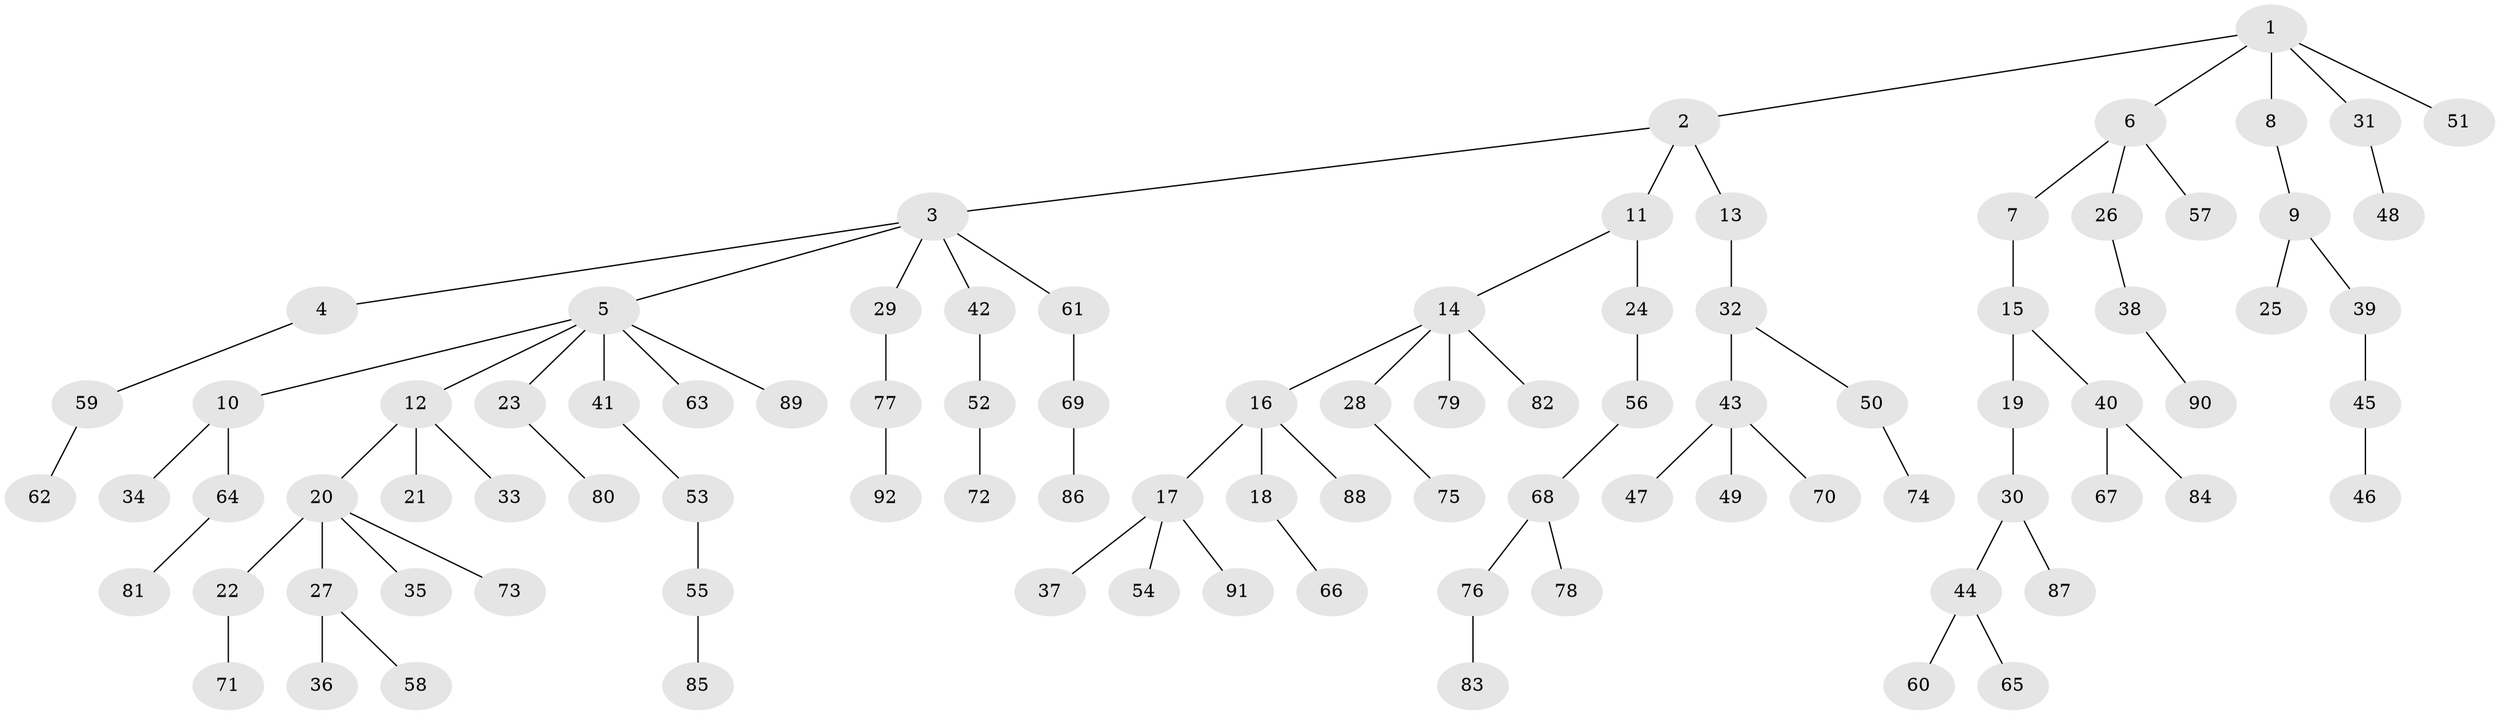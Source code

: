 // coarse degree distribution, {2: 0.2857142857142857, 1: 0.5, 3: 0.10714285714285714, 5: 0.10714285714285714}
// Generated by graph-tools (version 1.1) at 2025/37/03/04/25 23:37:26]
// undirected, 92 vertices, 91 edges
graph export_dot {
  node [color=gray90,style=filled];
  1;
  2;
  3;
  4;
  5;
  6;
  7;
  8;
  9;
  10;
  11;
  12;
  13;
  14;
  15;
  16;
  17;
  18;
  19;
  20;
  21;
  22;
  23;
  24;
  25;
  26;
  27;
  28;
  29;
  30;
  31;
  32;
  33;
  34;
  35;
  36;
  37;
  38;
  39;
  40;
  41;
  42;
  43;
  44;
  45;
  46;
  47;
  48;
  49;
  50;
  51;
  52;
  53;
  54;
  55;
  56;
  57;
  58;
  59;
  60;
  61;
  62;
  63;
  64;
  65;
  66;
  67;
  68;
  69;
  70;
  71;
  72;
  73;
  74;
  75;
  76;
  77;
  78;
  79;
  80;
  81;
  82;
  83;
  84;
  85;
  86;
  87;
  88;
  89;
  90;
  91;
  92;
  1 -- 2;
  1 -- 6;
  1 -- 8;
  1 -- 31;
  1 -- 51;
  2 -- 3;
  2 -- 11;
  2 -- 13;
  3 -- 4;
  3 -- 5;
  3 -- 29;
  3 -- 42;
  3 -- 61;
  4 -- 59;
  5 -- 10;
  5 -- 12;
  5 -- 23;
  5 -- 41;
  5 -- 63;
  5 -- 89;
  6 -- 7;
  6 -- 26;
  6 -- 57;
  7 -- 15;
  8 -- 9;
  9 -- 25;
  9 -- 39;
  10 -- 34;
  10 -- 64;
  11 -- 14;
  11 -- 24;
  12 -- 20;
  12 -- 21;
  12 -- 33;
  13 -- 32;
  14 -- 16;
  14 -- 28;
  14 -- 79;
  14 -- 82;
  15 -- 19;
  15 -- 40;
  16 -- 17;
  16 -- 18;
  16 -- 88;
  17 -- 37;
  17 -- 54;
  17 -- 91;
  18 -- 66;
  19 -- 30;
  20 -- 22;
  20 -- 27;
  20 -- 35;
  20 -- 73;
  22 -- 71;
  23 -- 80;
  24 -- 56;
  26 -- 38;
  27 -- 36;
  27 -- 58;
  28 -- 75;
  29 -- 77;
  30 -- 44;
  30 -- 87;
  31 -- 48;
  32 -- 43;
  32 -- 50;
  38 -- 90;
  39 -- 45;
  40 -- 67;
  40 -- 84;
  41 -- 53;
  42 -- 52;
  43 -- 47;
  43 -- 49;
  43 -- 70;
  44 -- 60;
  44 -- 65;
  45 -- 46;
  50 -- 74;
  52 -- 72;
  53 -- 55;
  55 -- 85;
  56 -- 68;
  59 -- 62;
  61 -- 69;
  64 -- 81;
  68 -- 76;
  68 -- 78;
  69 -- 86;
  76 -- 83;
  77 -- 92;
}

